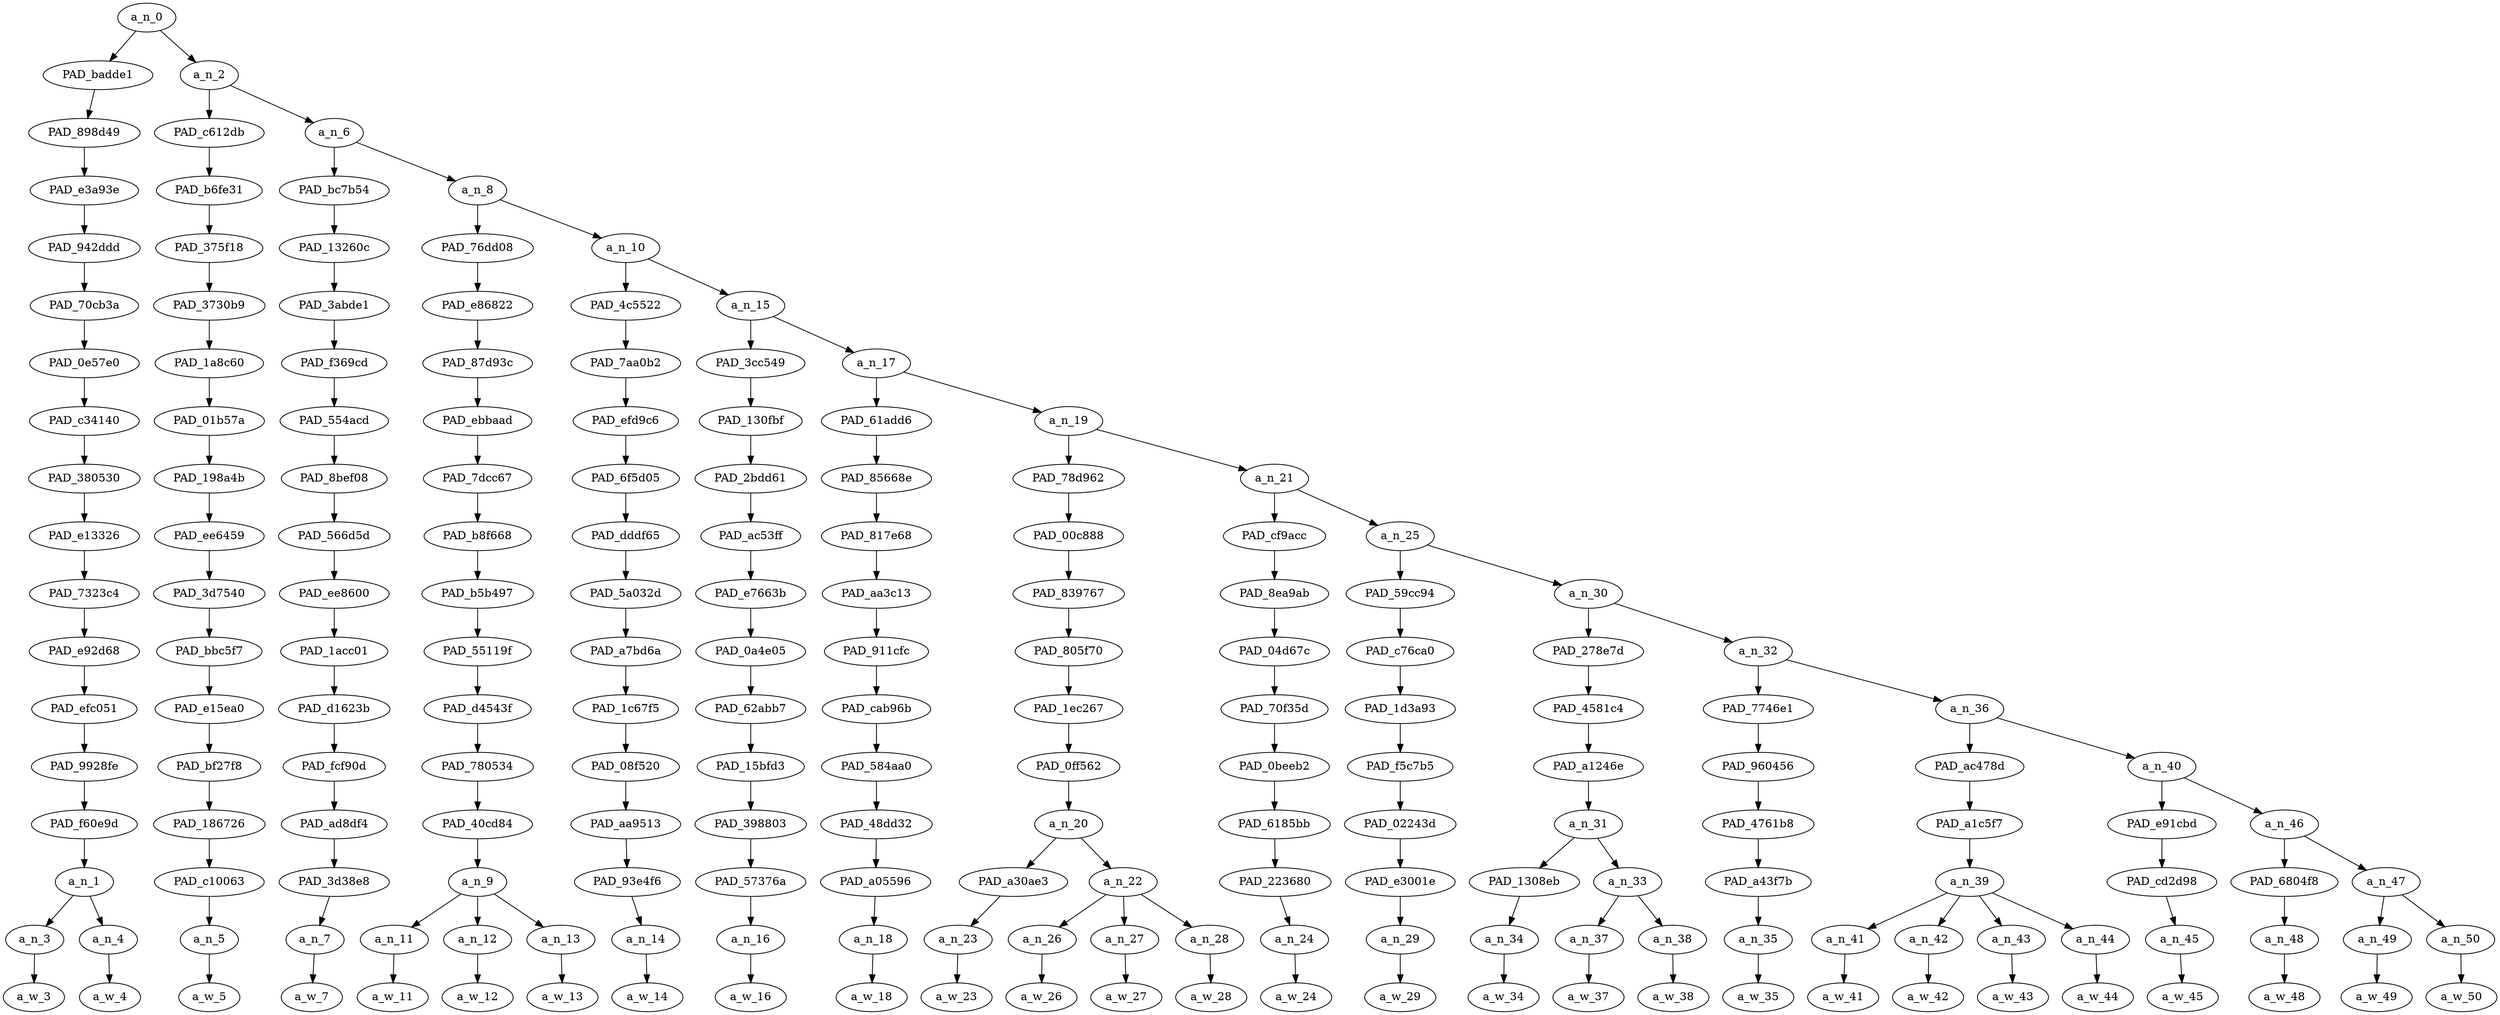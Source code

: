 strict digraph "" {
	a_n_0	[div_dir=1,
		index=0,
		level=17,
		pos="1.9591827392578125,17!",
		text_span="[0, 1, 2, 3, 4, 5, 6, 7, 8, 9, 10, 11, 12, 13, 14, 15, 16, 17, 18, 19, 20, 21, 22, 23, 24, 25, 26, 27]",
		value=1.00000000];
	PAD_badde1	[div_dir=1,
		index=0,
		level=16,
		pos="0.5,16!",
		text_span="[0, 1]",
		value=0.08119951];
	a_n_0 -> PAD_badde1;
	a_n_2	[div_dir=1,
		index=1,
		level=16,
		pos="3.418365478515625,16!",
		text_span="[2, 3, 4, 5, 6, 7, 8, 9, 10, 11, 12, 13, 14, 15, 16, 17, 18, 19, 20, 21, 22, 23, 24, 25, 26, 27]",
		value=0.91815398];
	a_n_0 -> a_n_2;
	PAD_898d49	[div_dir=1,
		index=0,
		level=15,
		pos="0.5,15!",
		text_span="[0, 1]",
		value=0.08119951];
	PAD_badde1 -> PAD_898d49;
	PAD_e3a93e	[div_dir=1,
		index=0,
		level=14,
		pos="0.5,14!",
		text_span="[0, 1]",
		value=0.08119951];
	PAD_898d49 -> PAD_e3a93e;
	PAD_942ddd	[div_dir=1,
		index=0,
		level=13,
		pos="0.5,13!",
		text_span="[0, 1]",
		value=0.08119951];
	PAD_e3a93e -> PAD_942ddd;
	PAD_70cb3a	[div_dir=1,
		index=0,
		level=12,
		pos="0.5,12!",
		text_span="[0, 1]",
		value=0.08119951];
	PAD_942ddd -> PAD_70cb3a;
	PAD_0e57e0	[div_dir=1,
		index=0,
		level=11,
		pos="0.5,11!",
		text_span="[0, 1]",
		value=0.08119951];
	PAD_70cb3a -> PAD_0e57e0;
	PAD_c34140	[div_dir=1,
		index=0,
		level=10,
		pos="0.5,10!",
		text_span="[0, 1]",
		value=0.08119951];
	PAD_0e57e0 -> PAD_c34140;
	PAD_380530	[div_dir=1,
		index=0,
		level=9,
		pos="0.5,9!",
		text_span="[0, 1]",
		value=0.08119951];
	PAD_c34140 -> PAD_380530;
	PAD_e13326	[div_dir=1,
		index=0,
		level=8,
		pos="0.5,8!",
		text_span="[0, 1]",
		value=0.08119951];
	PAD_380530 -> PAD_e13326;
	PAD_7323c4	[div_dir=1,
		index=0,
		level=7,
		pos="0.5,7!",
		text_span="[0, 1]",
		value=0.08119951];
	PAD_e13326 -> PAD_7323c4;
	PAD_e92d68	[div_dir=1,
		index=0,
		level=6,
		pos="0.5,6!",
		text_span="[0, 1]",
		value=0.08119951];
	PAD_7323c4 -> PAD_e92d68;
	PAD_efc051	[div_dir=1,
		index=0,
		level=5,
		pos="0.5,5!",
		text_span="[0, 1]",
		value=0.08119951];
	PAD_e92d68 -> PAD_efc051;
	PAD_9928fe	[div_dir=1,
		index=0,
		level=4,
		pos="0.5,4!",
		text_span="[0, 1]",
		value=0.08119951];
	PAD_efc051 -> PAD_9928fe;
	PAD_f60e9d	[div_dir=1,
		index=0,
		level=3,
		pos="0.5,3!",
		text_span="[0, 1]",
		value=0.08119951];
	PAD_9928fe -> PAD_f60e9d;
	a_n_1	[div_dir=1,
		index=0,
		level=2,
		pos="0.5,2!",
		text_span="[0, 1]",
		value=0.08119951];
	PAD_f60e9d -> a_n_1;
	a_n_3	[div_dir=1,
		index=0,
		level=1,
		pos="0.0,1!",
		text_span="[0]",
		value=0.04161100];
	a_n_1 -> a_n_3;
	a_n_4	[div_dir=1,
		index=1,
		level=1,
		pos="1.0,1!",
		text_span="[1]",
		value=0.03940257];
	a_n_1 -> a_n_4;
	a_w_3	[div_dir=0,
		index=0,
		level=0,
		pos="0,0!",
		text_span="[0]",
		value=anime];
	a_n_3 -> a_w_3;
	a_w_4	[div_dir=0,
		index=1,
		level=0,
		pos="1,0!",
		text_span="[1]",
		value=culture];
	a_n_4 -> a_w_4;
	PAD_c612db	[div_dir=1,
		index=1,
		level=15,
		pos="2.0,15!",
		text_span="[2]",
		value=0.02553788];
	a_n_2 -> PAD_c612db;
	a_n_6	[div_dir=1,
		index=2,
		level=15,
		pos="4.83673095703125,15!",
		text_span="[3, 4, 5, 6, 7, 8, 9, 10, 11, 12, 13, 14, 15, 16, 17, 18, 19, 20, 21, 22, 23, 24, 25, 26, 27]",
		value=0.89199621];
	a_n_2 -> a_n_6;
	PAD_b6fe31	[div_dir=1,
		index=1,
		level=14,
		pos="2.0,14!",
		text_span="[2]",
		value=0.02553788];
	PAD_c612db -> PAD_b6fe31;
	PAD_375f18	[div_dir=1,
		index=1,
		level=13,
		pos="2.0,13!",
		text_span="[2]",
		value=0.02553788];
	PAD_b6fe31 -> PAD_375f18;
	PAD_3730b9	[div_dir=1,
		index=1,
		level=12,
		pos="2.0,12!",
		text_span="[2]",
		value=0.02553788];
	PAD_375f18 -> PAD_3730b9;
	PAD_1a8c60	[div_dir=1,
		index=1,
		level=11,
		pos="2.0,11!",
		text_span="[2]",
		value=0.02553788];
	PAD_3730b9 -> PAD_1a8c60;
	PAD_01b57a	[div_dir=1,
		index=1,
		level=10,
		pos="2.0,10!",
		text_span="[2]",
		value=0.02553788];
	PAD_1a8c60 -> PAD_01b57a;
	PAD_198a4b	[div_dir=1,
		index=1,
		level=9,
		pos="2.0,9!",
		text_span="[2]",
		value=0.02553788];
	PAD_01b57a -> PAD_198a4b;
	PAD_ee6459	[div_dir=1,
		index=1,
		level=8,
		pos="2.0,8!",
		text_span="[2]",
		value=0.02553788];
	PAD_198a4b -> PAD_ee6459;
	PAD_3d7540	[div_dir=1,
		index=1,
		level=7,
		pos="2.0,7!",
		text_span="[2]",
		value=0.02553788];
	PAD_ee6459 -> PAD_3d7540;
	PAD_bbc5f7	[div_dir=1,
		index=1,
		level=6,
		pos="2.0,6!",
		text_span="[2]",
		value=0.02553788];
	PAD_3d7540 -> PAD_bbc5f7;
	PAD_e15ea0	[div_dir=1,
		index=1,
		level=5,
		pos="2.0,5!",
		text_span="[2]",
		value=0.02553788];
	PAD_bbc5f7 -> PAD_e15ea0;
	PAD_bf27f8	[div_dir=1,
		index=1,
		level=4,
		pos="2.0,4!",
		text_span="[2]",
		value=0.02553788];
	PAD_e15ea0 -> PAD_bf27f8;
	PAD_186726	[div_dir=1,
		index=1,
		level=3,
		pos="2.0,3!",
		text_span="[2]",
		value=0.02553788];
	PAD_bf27f8 -> PAD_186726;
	PAD_c10063	[div_dir=1,
		index=1,
		level=2,
		pos="2.0,2!",
		text_span="[2]",
		value=0.02553788];
	PAD_186726 -> PAD_c10063;
	a_n_5	[div_dir=1,
		index=2,
		level=1,
		pos="2.0,1!",
		text_span="[2]",
		value=0.02553788];
	PAD_c10063 -> a_n_5;
	a_w_5	[div_dir=0,
		index=2,
		level=0,
		pos="2,0!",
		text_span="[2]",
		value=has];
	a_n_5 -> a_w_5;
	PAD_bc7b54	[div_dir=1,
		index=2,
		level=14,
		pos="3.0,14!",
		text_span="[3]",
		value=0.02274078];
	a_n_6 -> PAD_bc7b54;
	a_n_8	[div_dir=1,
		index=3,
		level=14,
		pos="6.6734619140625,14!",
		text_span="[4, 5, 6, 7, 8, 9, 10, 11, 12, 13, 14, 15, 16, 17, 18, 19, 20, 21, 22, 23, 24, 25, 26, 27]",
		value=0.86864018];
	a_n_6 -> a_n_8;
	PAD_13260c	[div_dir=1,
		index=2,
		level=13,
		pos="3.0,13!",
		text_span="[3]",
		value=0.02274078];
	PAD_bc7b54 -> PAD_13260c;
	PAD_3abde1	[div_dir=1,
		index=2,
		level=12,
		pos="3.0,12!",
		text_span="[3]",
		value=0.02274078];
	PAD_13260c -> PAD_3abde1;
	PAD_f369cd	[div_dir=1,
		index=2,
		level=11,
		pos="3.0,11!",
		text_span="[3]",
		value=0.02274078];
	PAD_3abde1 -> PAD_f369cd;
	PAD_554acd	[div_dir=1,
		index=2,
		level=10,
		pos="3.0,10!",
		text_span="[3]",
		value=0.02274078];
	PAD_f369cd -> PAD_554acd;
	PAD_8bef08	[div_dir=1,
		index=2,
		level=9,
		pos="3.0,9!",
		text_span="[3]",
		value=0.02274078];
	PAD_554acd -> PAD_8bef08;
	PAD_566d5d	[div_dir=1,
		index=2,
		level=8,
		pos="3.0,8!",
		text_span="[3]",
		value=0.02274078];
	PAD_8bef08 -> PAD_566d5d;
	PAD_ee8600	[div_dir=1,
		index=2,
		level=7,
		pos="3.0,7!",
		text_span="[3]",
		value=0.02274078];
	PAD_566d5d -> PAD_ee8600;
	PAD_1acc01	[div_dir=1,
		index=2,
		level=6,
		pos="3.0,6!",
		text_span="[3]",
		value=0.02274078];
	PAD_ee8600 -> PAD_1acc01;
	PAD_d1623b	[div_dir=1,
		index=2,
		level=5,
		pos="3.0,5!",
		text_span="[3]",
		value=0.02274078];
	PAD_1acc01 -> PAD_d1623b;
	PAD_fcf90d	[div_dir=1,
		index=2,
		level=4,
		pos="3.0,4!",
		text_span="[3]",
		value=0.02274078];
	PAD_d1623b -> PAD_fcf90d;
	PAD_ad8df4	[div_dir=1,
		index=2,
		level=3,
		pos="3.0,3!",
		text_span="[3]",
		value=0.02274078];
	PAD_fcf90d -> PAD_ad8df4;
	PAD_3d38e8	[div_dir=1,
		index=2,
		level=2,
		pos="3.0,2!",
		text_span="[3]",
		value=0.02274078];
	PAD_ad8df4 -> PAD_3d38e8;
	a_n_7	[div_dir=1,
		index=3,
		level=1,
		pos="3.0,1!",
		text_span="[3]",
		value=0.02274078];
	PAD_3d38e8 -> a_n_7;
	a_w_7	[div_dir=0,
		index=3,
		level=0,
		pos="3,0!",
		text_span="[3]",
		value=created];
	a_n_7 -> a_w_7;
	PAD_76dd08	[div_dir=1,
		index=3,
		level=13,
		pos="5.0,13!",
		text_span="[4, 5, 6]",
		value=0.06142520];
	a_n_8 -> PAD_76dd08;
	a_n_10	[div_dir=1,
		index=4,
		level=13,
		pos="8.346923828125,13!",
		text_span="[7, 8, 9, 10, 11, 12, 13, 14, 15, 16, 17, 18, 19, 20, 21, 22, 23, 24, 25, 26, 27]",
		value=0.80660078];
	a_n_8 -> a_n_10;
	PAD_e86822	[div_dir=1,
		index=3,
		level=12,
		pos="5.0,12!",
		text_span="[4, 5, 6]",
		value=0.06142520];
	PAD_76dd08 -> PAD_e86822;
	PAD_87d93c	[div_dir=1,
		index=3,
		level=11,
		pos="5.0,11!",
		text_span="[4, 5, 6]",
		value=0.06142520];
	PAD_e86822 -> PAD_87d93c;
	PAD_ebbaad	[div_dir=1,
		index=3,
		level=10,
		pos="5.0,10!",
		text_span="[4, 5, 6]",
		value=0.06142520];
	PAD_87d93c -> PAD_ebbaad;
	PAD_7dcc67	[div_dir=1,
		index=3,
		level=9,
		pos="5.0,9!",
		text_span="[4, 5, 6]",
		value=0.06142520];
	PAD_ebbaad -> PAD_7dcc67;
	PAD_b8f668	[div_dir=1,
		index=3,
		level=8,
		pos="5.0,8!",
		text_span="[4, 5, 6]",
		value=0.06142520];
	PAD_7dcc67 -> PAD_b8f668;
	PAD_b5b497	[div_dir=1,
		index=3,
		level=7,
		pos="5.0,7!",
		text_span="[4, 5, 6]",
		value=0.06142520];
	PAD_b8f668 -> PAD_b5b497;
	PAD_55119f	[div_dir=1,
		index=3,
		level=6,
		pos="5.0,6!",
		text_span="[4, 5, 6]",
		value=0.06142520];
	PAD_b5b497 -> PAD_55119f;
	PAD_d4543f	[div_dir=1,
		index=3,
		level=5,
		pos="5.0,5!",
		text_span="[4, 5, 6]",
		value=0.06142520];
	PAD_55119f -> PAD_d4543f;
	PAD_780534	[div_dir=1,
		index=3,
		level=4,
		pos="5.0,4!",
		text_span="[4, 5, 6]",
		value=0.06142520];
	PAD_d4543f -> PAD_780534;
	PAD_40cd84	[div_dir=1,
		index=3,
		level=3,
		pos="5.0,3!",
		text_span="[4, 5, 6]",
		value=0.06142520];
	PAD_780534 -> PAD_40cd84;
	a_n_9	[div_dir=1,
		index=3,
		level=2,
		pos="5.0,2!",
		text_span="[4, 5, 6]",
		value=0.06142520];
	PAD_40cd84 -> a_n_9;
	a_n_11	[div_dir=1,
		index=4,
		level=1,
		pos="4.0,1!",
		text_span="[4]",
		value=0.01810668];
	a_n_9 -> a_n_11;
	a_n_12	[div_dir=1,
		index=5,
		level=1,
		pos="5.0,1!",
		text_span="[5]",
		value=0.01996617];
	a_n_9 -> a_n_12;
	a_n_13	[div_dir=1,
		index=6,
		level=1,
		pos="6.0,1!",
		text_span="[6]",
		value=0.02318251];
	a_n_9 -> a_n_13;
	a_w_11	[div_dir=0,
		index=4,
		level=0,
		pos="4,0!",
		text_span="[4]",
		value=a];
	a_n_11 -> a_w_11;
	a_w_12	[div_dir=0,
		index=5,
		level=0,
		pos="5,0!",
		text_span="[5]",
		value=new];
	a_n_12 -> a_w_12;
	a_w_13	[div_dir=0,
		index=6,
		level=0,
		pos="6,0!",
		text_span="[6]",
		value=generation];
	a_n_13 -> a_w_13;
	PAD_4c5522	[div_dir=1,
		index=4,
		level=12,
		pos="7.0,12!",
		text_span="[7]",
		value=0.02070900];
	a_n_10 -> PAD_4c5522;
	a_n_15	[div_dir=1,
		index=5,
		level=12,
		pos="9.69384765625,12!",
		text_span="[8, 9, 10, 11, 12, 13, 14, 15, 16, 17, 18, 19, 20, 21, 22, 23, 24, 25, 26, 27]",
		value=0.78530034];
	a_n_10 -> a_n_15;
	PAD_7aa0b2	[div_dir=1,
		index=4,
		level=11,
		pos="7.0,11!",
		text_span="[7]",
		value=0.02070900];
	PAD_4c5522 -> PAD_7aa0b2;
	PAD_efd9c6	[div_dir=1,
		index=4,
		level=10,
		pos="7.0,10!",
		text_span="[7]",
		value=0.02070900];
	PAD_7aa0b2 -> PAD_efd9c6;
	PAD_6f5d05	[div_dir=1,
		index=4,
		level=9,
		pos="7.0,9!",
		text_span="[7]",
		value=0.02070900];
	PAD_efd9c6 -> PAD_6f5d05;
	PAD_dddf65	[div_dir=1,
		index=4,
		level=8,
		pos="7.0,8!",
		text_span="[7]",
		value=0.02070900];
	PAD_6f5d05 -> PAD_dddf65;
	PAD_5a032d	[div_dir=1,
		index=4,
		level=7,
		pos="7.0,7!",
		text_span="[7]",
		value=0.02070900];
	PAD_dddf65 -> PAD_5a032d;
	PAD_a7bd6a	[div_dir=1,
		index=4,
		level=6,
		pos="7.0,6!",
		text_span="[7]",
		value=0.02070900];
	PAD_5a032d -> PAD_a7bd6a;
	PAD_1c67f5	[div_dir=1,
		index=4,
		level=5,
		pos="7.0,5!",
		text_span="[7]",
		value=0.02070900];
	PAD_a7bd6a -> PAD_1c67f5;
	PAD_08f520	[div_dir=1,
		index=4,
		level=4,
		pos="7.0,4!",
		text_span="[7]",
		value=0.02070900];
	PAD_1c67f5 -> PAD_08f520;
	PAD_aa9513	[div_dir=1,
		index=4,
		level=3,
		pos="7.0,3!",
		text_span="[7]",
		value=0.02070900];
	PAD_08f520 -> PAD_aa9513;
	PAD_93e4f6	[div_dir=1,
		index=4,
		level=2,
		pos="7.0,2!",
		text_span="[7]",
		value=0.02070900];
	PAD_aa9513 -> PAD_93e4f6;
	a_n_14	[div_dir=1,
		index=7,
		level=1,
		pos="7.0,1!",
		text_span="[7]",
		value=0.02070900];
	PAD_93e4f6 -> a_n_14;
	a_w_14	[div_dir=0,
		index=7,
		level=0,
		pos="7,0!",
		text_span="[7]",
		value=of];
	a_n_14 -> a_w_14;
	PAD_3cc549	[div_dir=1,
		index=5,
		level=11,
		pos="8.0,11!",
		text_span="[8]",
		value=0.09665133];
	a_n_15 -> PAD_3cc549;
	a_n_17	[div_dir=1,
		index=6,
		level=11,
		pos="11.3876953125,11!",
		text_span="[9, 10, 11, 12, 13, 14, 15, 16, 17, 18, 19, 20, 21, 22, 23, 24, 25, 26, 27]",
		value=0.68807307];
	a_n_15 -> a_n_17;
	PAD_130fbf	[div_dir=1,
		index=5,
		level=10,
		pos="8.0,10!",
		text_span="[8]",
		value=0.09665133];
	PAD_3cc549 -> PAD_130fbf;
	PAD_2bdd61	[div_dir=1,
		index=5,
		level=9,
		pos="8.0,9!",
		text_span="[8]",
		value=0.09665133];
	PAD_130fbf -> PAD_2bdd61;
	PAD_ac53ff	[div_dir=1,
		index=5,
		level=8,
		pos="8.0,8!",
		text_span="[8]",
		value=0.09665133];
	PAD_2bdd61 -> PAD_ac53ff;
	PAD_e7663b	[div_dir=1,
		index=5,
		level=7,
		pos="8.0,7!",
		text_span="[8]",
		value=0.09665133];
	PAD_ac53ff -> PAD_e7663b;
	PAD_0a4e05	[div_dir=1,
		index=5,
		level=6,
		pos="8.0,6!",
		text_span="[8]",
		value=0.09665133];
	PAD_e7663b -> PAD_0a4e05;
	PAD_62abb7	[div_dir=1,
		index=5,
		level=5,
		pos="8.0,5!",
		text_span="[8]",
		value=0.09665133];
	PAD_0a4e05 -> PAD_62abb7;
	PAD_15bfd3	[div_dir=1,
		index=5,
		level=4,
		pos="8.0,4!",
		text_span="[8]",
		value=0.09665133];
	PAD_62abb7 -> PAD_15bfd3;
	PAD_398803	[div_dir=1,
		index=5,
		level=3,
		pos="8.0,3!",
		text_span="[8]",
		value=0.09665133];
	PAD_15bfd3 -> PAD_398803;
	PAD_57376a	[div_dir=1,
		index=5,
		level=2,
		pos="8.0,2!",
		text_span="[8]",
		value=0.09665133];
	PAD_398803 -> PAD_57376a;
	a_n_16	[div_dir=1,
		index=8,
		level=1,
		pos="8.0,1!",
		text_span="[8]",
		value=0.09665133];
	PAD_57376a -> a_n_16;
	a_w_16	[div_dir=0,
		index=8,
		level=0,
		pos="8,0!",
		text_span="[8]",
		value=weeboos];
	a_n_16 -> a_w_16;
	PAD_61add6	[div_dir=1,
		index=6,
		level=10,
		pos="9.0,10!",
		text_span="[9]",
		value=0.02366007];
	a_n_17 -> PAD_61add6;
	a_n_19	[div_dir=1,
		index=7,
		level=10,
		pos="13.775390625,10!",
		text_span="[10, 11, 12, 13, 14, 15, 16, 17, 18, 19, 20, 21, 22, 23, 24, 25, 26, 27]",
		value=0.66387815];
	a_n_17 -> a_n_19;
	PAD_85668e	[div_dir=1,
		index=6,
		level=9,
		pos="9.0,9!",
		text_span="[9]",
		value=0.02366007];
	PAD_61add6 -> PAD_85668e;
	PAD_817e68	[div_dir=1,
		index=6,
		level=8,
		pos="9.0,8!",
		text_span="[9]",
		value=0.02366007];
	PAD_85668e -> PAD_817e68;
	PAD_aa3c13	[div_dir=1,
		index=6,
		level=7,
		pos="9.0,7!",
		text_span="[9]",
		value=0.02366007];
	PAD_817e68 -> PAD_aa3c13;
	PAD_911cfc	[div_dir=1,
		index=6,
		level=6,
		pos="9.0,6!",
		text_span="[9]",
		value=0.02366007];
	PAD_aa3c13 -> PAD_911cfc;
	PAD_cab96b	[div_dir=1,
		index=6,
		level=5,
		pos="9.0,5!",
		text_span="[9]",
		value=0.02366007];
	PAD_911cfc -> PAD_cab96b;
	PAD_584aa0	[div_dir=1,
		index=6,
		level=4,
		pos="9.0,4!",
		text_span="[9]",
		value=0.02366007];
	PAD_cab96b -> PAD_584aa0;
	PAD_48dd32	[div_dir=1,
		index=6,
		level=3,
		pos="9.0,3!",
		text_span="[9]",
		value=0.02366007];
	PAD_584aa0 -> PAD_48dd32;
	PAD_a05596	[div_dir=1,
		index=6,
		level=2,
		pos="9.0,2!",
		text_span="[9]",
		value=0.02366007];
	PAD_48dd32 -> PAD_a05596;
	a_n_18	[div_dir=1,
		index=9,
		level=1,
		pos="9.0,1!",
		text_span="[9]",
		value=0.02366007];
	PAD_a05596 -> a_n_18;
	a_w_18	[div_dir=0,
		index=9,
		level=0,
		pos="9,0!",
		text_span="[9]",
		value=where];
	a_n_18 -> a_w_18;
	PAD_78d962	[div_dir=1,
		index=7,
		level=9,
		pos="12.0,9!",
		text_span="[10, 11, 12, 13]",
		value=0.12102946];
	a_n_19 -> PAD_78d962;
	a_n_21	[div_dir=1,
		index=8,
		level=9,
		pos="15.55078125,9!",
		text_span="[14, 15, 16, 17, 18, 19, 20, 21, 22, 23, 24, 25, 26, 27]",
		value=0.54233675];
	a_n_19 -> a_n_21;
	PAD_00c888	[div_dir=1,
		index=7,
		level=8,
		pos="12.0,8!",
		text_span="[10, 11, 12, 13]",
		value=0.12102946];
	PAD_78d962 -> PAD_00c888;
	PAD_839767	[div_dir=1,
		index=7,
		level=7,
		pos="12.0,7!",
		text_span="[10, 11, 12, 13]",
		value=0.12102946];
	PAD_00c888 -> PAD_839767;
	PAD_805f70	[div_dir=1,
		index=7,
		level=6,
		pos="12.0,6!",
		text_span="[10, 11, 12, 13]",
		value=0.12102946];
	PAD_839767 -> PAD_805f70;
	PAD_1ec267	[div_dir=1,
		index=7,
		level=5,
		pos="12.0,5!",
		text_span="[10, 11, 12, 13]",
		value=0.12102946];
	PAD_805f70 -> PAD_1ec267;
	PAD_0ff562	[div_dir=1,
		index=7,
		level=4,
		pos="12.0,4!",
		text_span="[10, 11, 12, 13]",
		value=0.12102946];
	PAD_1ec267 -> PAD_0ff562;
	a_n_20	[div_dir=1,
		index=7,
		level=3,
		pos="12.0,3!",
		text_span="[10, 11, 12, 13]",
		value=0.12102946];
	PAD_0ff562 -> a_n_20;
	PAD_a30ae3	[div_dir=1,
		index=8,
		level=2,
		pos="13.0,2!",
		text_span="[13]",
		value=0.03220179];
	a_n_20 -> PAD_a30ae3;
	a_n_22	[div_dir=-1,
		index=7,
		level=2,
		pos="11.0,2!",
		text_span="[10, 11, 12]",
		value=0.08878940];
	a_n_20 -> a_n_22;
	a_n_23	[div_dir=1,
		index=13,
		level=1,
		pos="13.0,1!",
		text_span="[13]",
		value=0.03220179];
	PAD_a30ae3 -> a_n_23;
	a_w_23	[div_dir=0,
		index=13,
		level=0,
		pos="13,0!",
		text_span="[13]",
		value=kids];
	a_n_23 -> a_w_23;
	a_n_26	[div_dir=1,
		index=10,
		level=1,
		pos="10.0,1!",
		text_span="[10]",
		value=0.03056147];
	a_n_22 -> a_n_26;
	a_n_27	[div_dir=-1,
		index=11,
		level=1,
		pos="11.0,1!",
		text_span="[11]",
		value=0.02564547];
	a_n_22 -> a_n_27;
	a_n_28	[div_dir=-1,
		index=12,
		level=1,
		pos="12.0,1!",
		text_span="[12]",
		value=0.03253948];
	a_n_22 -> a_n_28;
	a_w_26	[div_dir=0,
		index=10,
		level=0,
		pos="10,0!",
		text_span="[10]",
		value=black];
	a_n_26 -> a_w_26;
	a_w_27	[div_dir=0,
		index=11,
		level=0,
		pos="11,0!",
		text_span="[11]",
		value=and];
	a_n_27 -> a_w_27;
	a_w_28	[div_dir=0,
		index=12,
		level=0,
		pos="12,0!",
		text_span="[12]",
		value=white];
	a_n_28 -> a_w_28;
	PAD_cf9acc	[div_dir=1,
		index=8,
		level=8,
		pos="14.0,8!",
		text_span="[14]",
		value=0.02520215];
	a_n_21 -> PAD_cf9acc;
	a_n_25	[div_dir=1,
		index=9,
		level=8,
		pos="17.1015625,8!",
		text_span="[15, 16, 17, 18, 19, 20, 21, 22, 23, 24, 25, 26, 27]",
		value=0.51657880];
	a_n_21 -> a_n_25;
	PAD_8ea9ab	[div_dir=1,
		index=8,
		level=7,
		pos="14.0,7!",
		text_span="[14]",
		value=0.02520215];
	PAD_cf9acc -> PAD_8ea9ab;
	PAD_04d67c	[div_dir=1,
		index=8,
		level=6,
		pos="14.0,6!",
		text_span="[14]",
		value=0.02520215];
	PAD_8ea9ab -> PAD_04d67c;
	PAD_70f35d	[div_dir=1,
		index=8,
		level=5,
		pos="14.0,5!",
		text_span="[14]",
		value=0.02520215];
	PAD_04d67c -> PAD_70f35d;
	PAD_0beeb2	[div_dir=1,
		index=8,
		level=4,
		pos="14.0,4!",
		text_span="[14]",
		value=0.02520215];
	PAD_70f35d -> PAD_0beeb2;
	PAD_6185bb	[div_dir=1,
		index=8,
		level=3,
		pos="14.0,3!",
		text_span="[14]",
		value=0.02520215];
	PAD_0beeb2 -> PAD_6185bb;
	PAD_223680	[div_dir=1,
		index=9,
		level=2,
		pos="14.0,2!",
		text_span="[14]",
		value=0.02520215];
	PAD_6185bb -> PAD_223680;
	a_n_24	[div_dir=1,
		index=14,
		level=1,
		pos="14.0,1!",
		text_span="[14]",
		value=0.02520215];
	PAD_223680 -> a_n_24;
	a_w_24	[div_dir=0,
		index=14,
		level=0,
		pos="14,0!",
		text_span="[14]",
		value=gonna];
	a_n_24 -> a_w_24;
	PAD_59cc94	[div_dir=1,
		index=9,
		level=7,
		pos="15.0,7!",
		text_span="[15]",
		value=0.02673753];
	a_n_25 -> PAD_59cc94;
	a_n_30	[div_dir=1,
		index=10,
		level=7,
		pos="19.203125,7!",
		text_span="[16, 17, 18, 19, 20, 21, 22, 23, 24, 25, 26, 27]",
		value=0.48928109];
	a_n_25 -> a_n_30;
	PAD_c76ca0	[div_dir=1,
		index=9,
		level=6,
		pos="15.0,6!",
		text_span="[15]",
		value=0.02673753];
	PAD_59cc94 -> PAD_c76ca0;
	PAD_1d3a93	[div_dir=1,
		index=9,
		level=5,
		pos="15.0,5!",
		text_span="[15]",
		value=0.02673753];
	PAD_c76ca0 -> PAD_1d3a93;
	PAD_f5c7b5	[div_dir=1,
		index=9,
		level=4,
		pos="15.0,4!",
		text_span="[15]",
		value=0.02673753];
	PAD_1d3a93 -> PAD_f5c7b5;
	PAD_02243d	[div_dir=1,
		index=9,
		level=3,
		pos="15.0,3!",
		text_span="[15]",
		value=0.02673753];
	PAD_f5c7b5 -> PAD_02243d;
	PAD_e3001e	[div_dir=1,
		index=10,
		level=2,
		pos="15.0,2!",
		text_span="[15]",
		value=0.02673753];
	PAD_02243d -> PAD_e3001e;
	a_n_29	[div_dir=1,
		index=15,
		level=1,
		pos="15.0,1!",
		text_span="[15]",
		value=0.02673753];
	PAD_e3001e -> a_n_29;
	a_w_29	[div_dir=0,
		index=15,
		level=0,
		pos="15,0!",
		text_span="[15]",
		value=have];
	a_n_29 -> a_w_29;
	PAD_278e7d	[div_dir=1,
		index=10,
		level=6,
		pos="17.25,6!",
		text_span="[16, 17, 18]",
		value=0.14436474];
	a_n_30 -> PAD_278e7d;
	a_n_32	[div_dir=1,
		index=11,
		level=6,
		pos="21.15625,6!",
		text_span="[19, 20, 21, 22, 23, 24, 25, 26, 27]",
		value=0.34437425];
	a_n_30 -> a_n_32;
	PAD_4581c4	[div_dir=1,
		index=10,
		level=5,
		pos="17.25,5!",
		text_span="[16, 17, 18]",
		value=0.14436474];
	PAD_278e7d -> PAD_4581c4;
	PAD_a1246e	[div_dir=1,
		index=10,
		level=4,
		pos="17.25,4!",
		text_span="[16, 17, 18]",
		value=0.14436474];
	PAD_4581c4 -> PAD_a1246e;
	a_n_31	[div_dir=1,
		index=10,
		level=3,
		pos="17.25,3!",
		text_span="[16, 17, 18]",
		value=0.14436474];
	PAD_a1246e -> a_n_31;
	PAD_1308eb	[div_dir=-1,
		index=12,
		level=2,
		pos="18.0,2!",
		text_span="[18]",
		value=0.03358267];
	a_n_31 -> PAD_1308eb;
	a_n_33	[div_dir=1,
		index=11,
		level=2,
		pos="16.5,2!",
		text_span="[16, 17]",
		value=0.11047115];
	a_n_31 -> a_n_33;
	a_n_34	[div_dir=-1,
		index=18,
		level=1,
		pos="18.0,1!",
		text_span="[18]",
		value=0.03358267];
	PAD_1308eb -> a_n_34;
	a_w_34	[div_dir=0,
		index=18,
		level=0,
		pos="18,0!",
		text_span="[18]",
		value=names];
	a_n_34 -> a_w_34;
	a_n_37	[div_dir=1,
		index=16,
		level=1,
		pos="16.0,1!",
		text_span="[16]",
		value=0.05561405];
	a_n_33 -> a_n_37;
	a_n_38	[div_dir=1,
		index=17,
		level=1,
		pos="17.0,1!",
		text_span="[17]",
		value=0.05445146];
	a_n_33 -> a_n_38;
	a_w_37	[div_dir=0,
		index=16,
		level=0,
		pos="16,0!",
		text_span="[16]",
		value=ching];
	a_n_37 -> a_w_37;
	a_w_38	[div_dir=0,
		index=17,
		level=0,
		pos="17,0!",
		text_span="[17]",
		value=chong];
	a_n_38 -> a_w_38;
	PAD_7746e1	[div_dir=1,
		index=11,
		level=5,
		pos="19.0,5!",
		text_span="[19]",
		value=0.04300321];
	a_n_32 -> PAD_7746e1;
	a_n_36	[div_dir=1,
		index=12,
		level=5,
		pos="23.3125,5!",
		text_span="[20, 21, 22, 23, 24, 25, 26, 27]",
		value=0.30092311];
	a_n_32 -> a_n_36;
	PAD_960456	[div_dir=1,
		index=11,
		level=4,
		pos="19.0,4!",
		text_span="[19]",
		value=0.04300321];
	PAD_7746e1 -> PAD_960456;
	PAD_4761b8	[div_dir=1,
		index=11,
		level=3,
		pos="19.0,3!",
		text_span="[19]",
		value=0.04300321];
	PAD_960456 -> PAD_4761b8;
	PAD_a43f7b	[div_dir=1,
		index=13,
		level=2,
		pos="19.0,2!",
		text_span="[19]",
		value=0.04300321];
	PAD_4761b8 -> PAD_a43f7b;
	a_n_35	[div_dir=1,
		index=19,
		level=1,
		pos="19.0,1!",
		text_span="[19]",
		value=0.04300321];
	PAD_a43f7b -> a_n_35;
	a_w_35	[div_dir=0,
		index=19,
		level=0,
		pos="19,0!",
		text_span="[19]",
		value=cuz];
	a_n_35 -> a_w_35;
	PAD_ac478d	[div_dir=1,
		index=12,
		level=4,
		pos="21.5,4!",
		text_span="[20, 21, 22, 23]",
		value=0.12645964];
	a_n_36 -> PAD_ac478d;
	a_n_40	[div_dir=1,
		index=13,
		level=4,
		pos="25.125,4!",
		text_span="[24, 25, 26, 27]",
		value=0.17398418];
	a_n_36 -> a_n_40;
	PAD_a1c5f7	[div_dir=1,
		index=12,
		level=3,
		pos="21.5,3!",
		text_span="[20, 21, 22, 23]",
		value=0.12645964];
	PAD_ac478d -> PAD_a1c5f7;
	a_n_39	[div_dir=1,
		index=14,
		level=2,
		pos="21.5,2!",
		text_span="[20, 21, 22, 23]",
		value=0.12645964];
	PAD_a1c5f7 -> a_n_39;
	a_n_41	[div_dir=1,
		index=20,
		level=1,
		pos="20.0,1!",
		text_span="[20]",
		value=0.02451937];
	a_n_39 -> a_n_41;
	a_n_42	[div_dir=1,
		index=21,
		level=1,
		pos="21.0,1!",
		text_span="[21]",
		value=0.03966379];
	a_n_39 -> a_n_42;
	a_n_43	[div_dir=1,
		index=22,
		level=1,
		pos="22.0,1!",
		text_span="[22]",
		value=0.03215772];
	a_n_39 -> a_n_43;
	a_n_44	[div_dir=-1,
		index=23,
		level=1,
		pos="23.0,1!",
		text_span="[23]",
		value=0.02980326];
	a_n_39 -> a_n_44;
	a_w_41	[div_dir=0,
		index=20,
		level=0,
		pos="20,0!",
		text_span="[20]",
		value=their];
	a_n_41 -> a_w_41;
	a_w_42	[div_dir=0,
		index=21,
		level=0,
		pos="21,0!",
		text_span="[21]",
		value=stupid];
	a_n_42 -> a_w_42;
	a_w_43	[div_dir=0,
		index=22,
		level=0,
		pos="22,0!",
		text_span="[22]",
		value=ass];
	a_n_43 -> a_w_43;
	a_w_44	[div_dir=0,
		index=23,
		level=0,
		pos="23,0!",
		text_span="[23]",
		value=parents];
	a_n_44 -> a_w_44;
	PAD_e91cbd	[div_dir=1,
		index=13,
		level=3,
		pos="24.0,3!",
		text_span="[24]",
		value=0.02855919];
	a_n_40 -> PAD_e91cbd;
	a_n_46	[div_dir=1,
		index=14,
		level=3,
		pos="26.25,3!",
		text_span="[25, 26, 27]",
		value=0.14506267];
	a_n_40 -> a_n_46;
	PAD_cd2d98	[div_dir=1,
		index=15,
		level=2,
		pos="24.0,2!",
		text_span="[24]",
		value=0.02855919];
	PAD_e91cbd -> PAD_cd2d98;
	a_n_45	[div_dir=1,
		index=24,
		level=1,
		pos="24.0,1!",
		text_span="[24]",
		value=0.02855919];
	PAD_cd2d98 -> a_n_45;
	a_w_45	[div_dir=0,
		index=24,
		level=0,
		pos="24,0!",
		text_span="[24]",
		value=like];
	a_n_45 -> a_w_45;
	PAD_6804f8	[div_dir=1,
		index=17,
		level=2,
		pos="27.0,2!",
		text_span="[27]",
		value=0.04442610];
	a_n_46 -> PAD_6804f8;
	a_n_47	[div_dir=1,
		index=16,
		level=2,
		pos="25.5,2!",
		text_span="[25, 26]",
		value=0.10030670];
	a_n_46 -> a_n_47;
	a_n_48	[div_dir=1,
		index=27,
		level=1,
		pos="27.0,1!",
		text_span="[27]",
		value=0.04442610];
	PAD_6804f8 -> a_n_48;
	a_w_48	[div_dir=0,
		index=27,
		level=0,
		pos="27,0!",
		text_span="[27]",
		value=cartoons];
	a_n_48 -> a_w_48;
	a_n_49	[div_dir=1,
		index=25,
		level=1,
		pos="25.0,1!",
		text_span="[25]",
		value=0.05204110];
	a_n_47 -> a_n_49;
	a_n_50	[div_dir=1,
		index=26,
		level=1,
		pos="26.0,1!",
		text_span="[26]",
		value=0.04800804];
	a_n_47 -> a_n_50;
	a_w_49	[div_dir=0,
		index=25,
		level=0,
		pos="25,0!",
		text_span="[25]",
		value=ching1];
	a_n_49 -> a_w_49;
	a_w_50	[div_dir=0,
		index=26,
		level=0,
		pos="26,0!",
		text_span="[26]",
		value=chong1];
	a_n_50 -> a_w_50;
}
